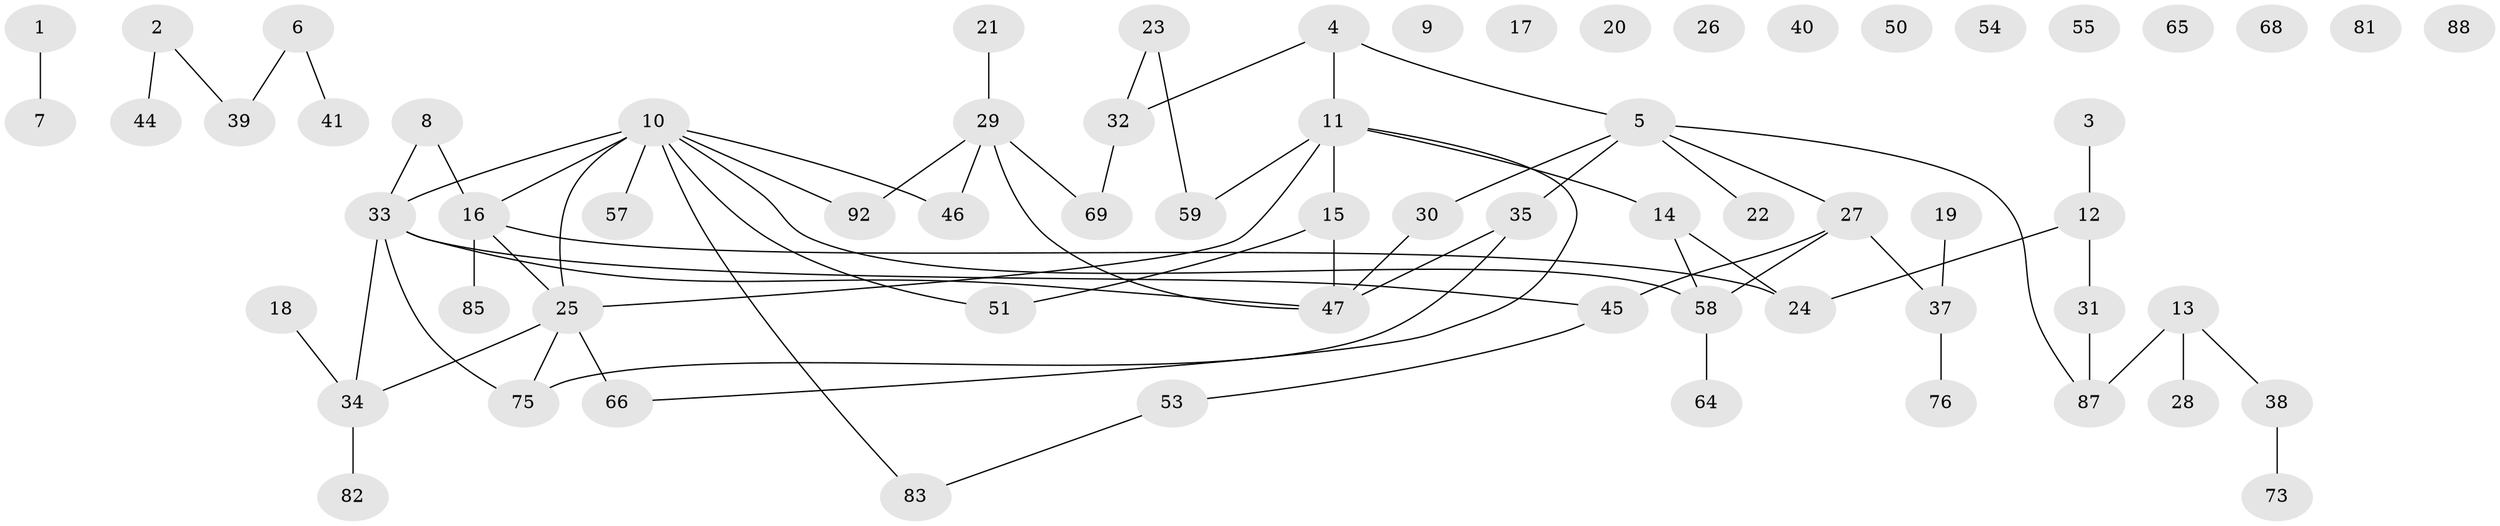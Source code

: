 // original degree distribution, {1: 0.24731182795698925, 2: 0.3118279569892473, 5: 0.07526881720430108, 0: 0.12903225806451613, 7: 0.021505376344086023, 3: 0.15053763440860216, 6: 0.010752688172043012, 4: 0.053763440860215055}
// Generated by graph-tools (version 1.1) at 2025/41/03/06/25 10:41:19]
// undirected, 67 vertices, 72 edges
graph export_dot {
graph [start="1"]
  node [color=gray90,style=filled];
  1;
  2 [super="+72"];
  3;
  4 [super="+90"];
  5 [super="+43"];
  6 [super="+84"];
  7;
  8;
  9;
  10 [super="+49"];
  11 [super="+52"];
  12 [super="+93"];
  13 [super="+78"];
  14;
  15 [super="+79"];
  16 [super="+36"];
  17;
  18;
  19;
  20;
  21;
  22;
  23 [super="+42"];
  24 [super="+56"];
  25 [super="+91"];
  26;
  27 [super="+70"];
  28;
  29 [super="+89"];
  30 [super="+74"];
  31 [super="+67"];
  32 [super="+77"];
  33 [super="+63"];
  34 [super="+48"];
  35;
  37 [super="+60"];
  38 [super="+62"];
  39;
  40;
  41;
  44;
  45;
  46;
  47 [super="+61"];
  50;
  51;
  53 [super="+71"];
  54;
  55;
  57;
  58 [super="+80"];
  59;
  64;
  65;
  66;
  68;
  69;
  73;
  75 [super="+86"];
  76;
  81;
  82;
  83;
  85;
  87;
  88;
  92;
  1 -- 7;
  2 -- 44;
  2 -- 39;
  3 -- 12;
  4 -- 5;
  4 -- 11;
  4 -- 32;
  5 -- 22;
  5 -- 35;
  5 -- 87;
  5 -- 30;
  5 -- 27;
  6 -- 39;
  6 -- 41;
  8 -- 16;
  8 -- 33;
  10 -- 16;
  10 -- 46;
  10 -- 57 [weight=2];
  10 -- 83;
  10 -- 92;
  10 -- 51;
  10 -- 33;
  10 -- 25;
  10 -- 58;
  11 -- 25;
  11 -- 66;
  11 -- 59;
  11 -- 14;
  11 -- 15;
  12 -- 31;
  12 -- 24;
  13 -- 28;
  13 -- 87;
  13 -- 38;
  14 -- 58;
  14 -- 24;
  15 -- 51;
  15 -- 47;
  16 -- 25;
  16 -- 85;
  16 -- 24;
  18 -- 34;
  19 -- 37;
  21 -- 29;
  23 -- 59;
  23 -- 32;
  25 -- 66;
  25 -- 75;
  25 -- 34;
  27 -- 45;
  27 -- 58;
  27 -- 37;
  29 -- 69;
  29 -- 92;
  29 -- 46;
  29 -- 47;
  30 -- 47;
  31 -- 87;
  32 -- 69;
  33 -- 34;
  33 -- 75;
  33 -- 45;
  33 -- 47;
  34 -- 82;
  35 -- 47;
  35 -- 75;
  37 -- 76;
  38 -- 73;
  45 -- 53;
  53 -- 83;
  58 -- 64;
}
